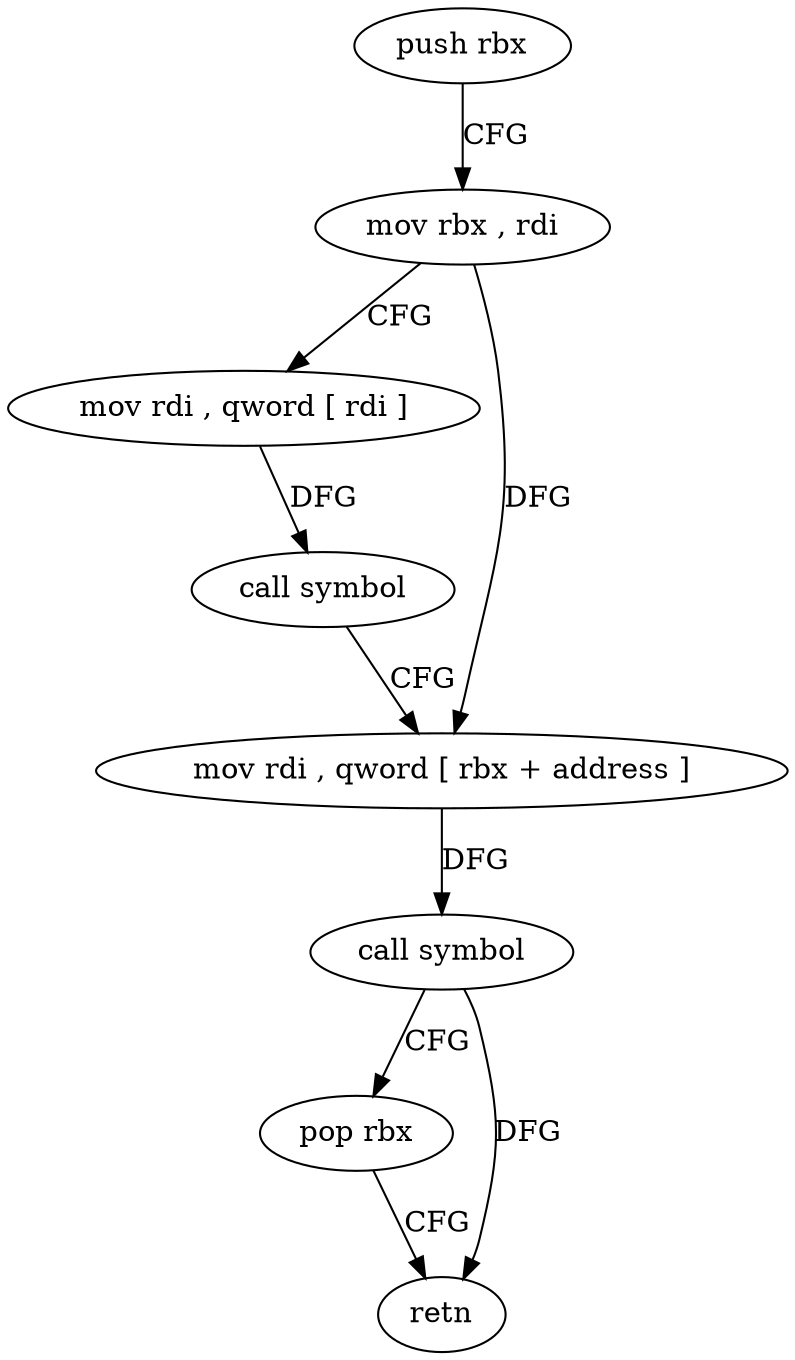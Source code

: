 digraph "func" {
"4233466" [label = "push rbx" ]
"4233467" [label = "mov rbx , rdi" ]
"4233470" [label = "mov rdi , qword [ rdi ]" ]
"4233473" [label = "call symbol" ]
"4233478" [label = "mov rdi , qword [ rbx + address ]" ]
"4233482" [label = "call symbol" ]
"4233487" [label = "pop rbx" ]
"4233488" [label = "retn" ]
"4233466" -> "4233467" [ label = "CFG" ]
"4233467" -> "4233470" [ label = "CFG" ]
"4233467" -> "4233478" [ label = "DFG" ]
"4233470" -> "4233473" [ label = "DFG" ]
"4233473" -> "4233478" [ label = "CFG" ]
"4233478" -> "4233482" [ label = "DFG" ]
"4233482" -> "4233487" [ label = "CFG" ]
"4233482" -> "4233488" [ label = "DFG" ]
"4233487" -> "4233488" [ label = "CFG" ]
}
